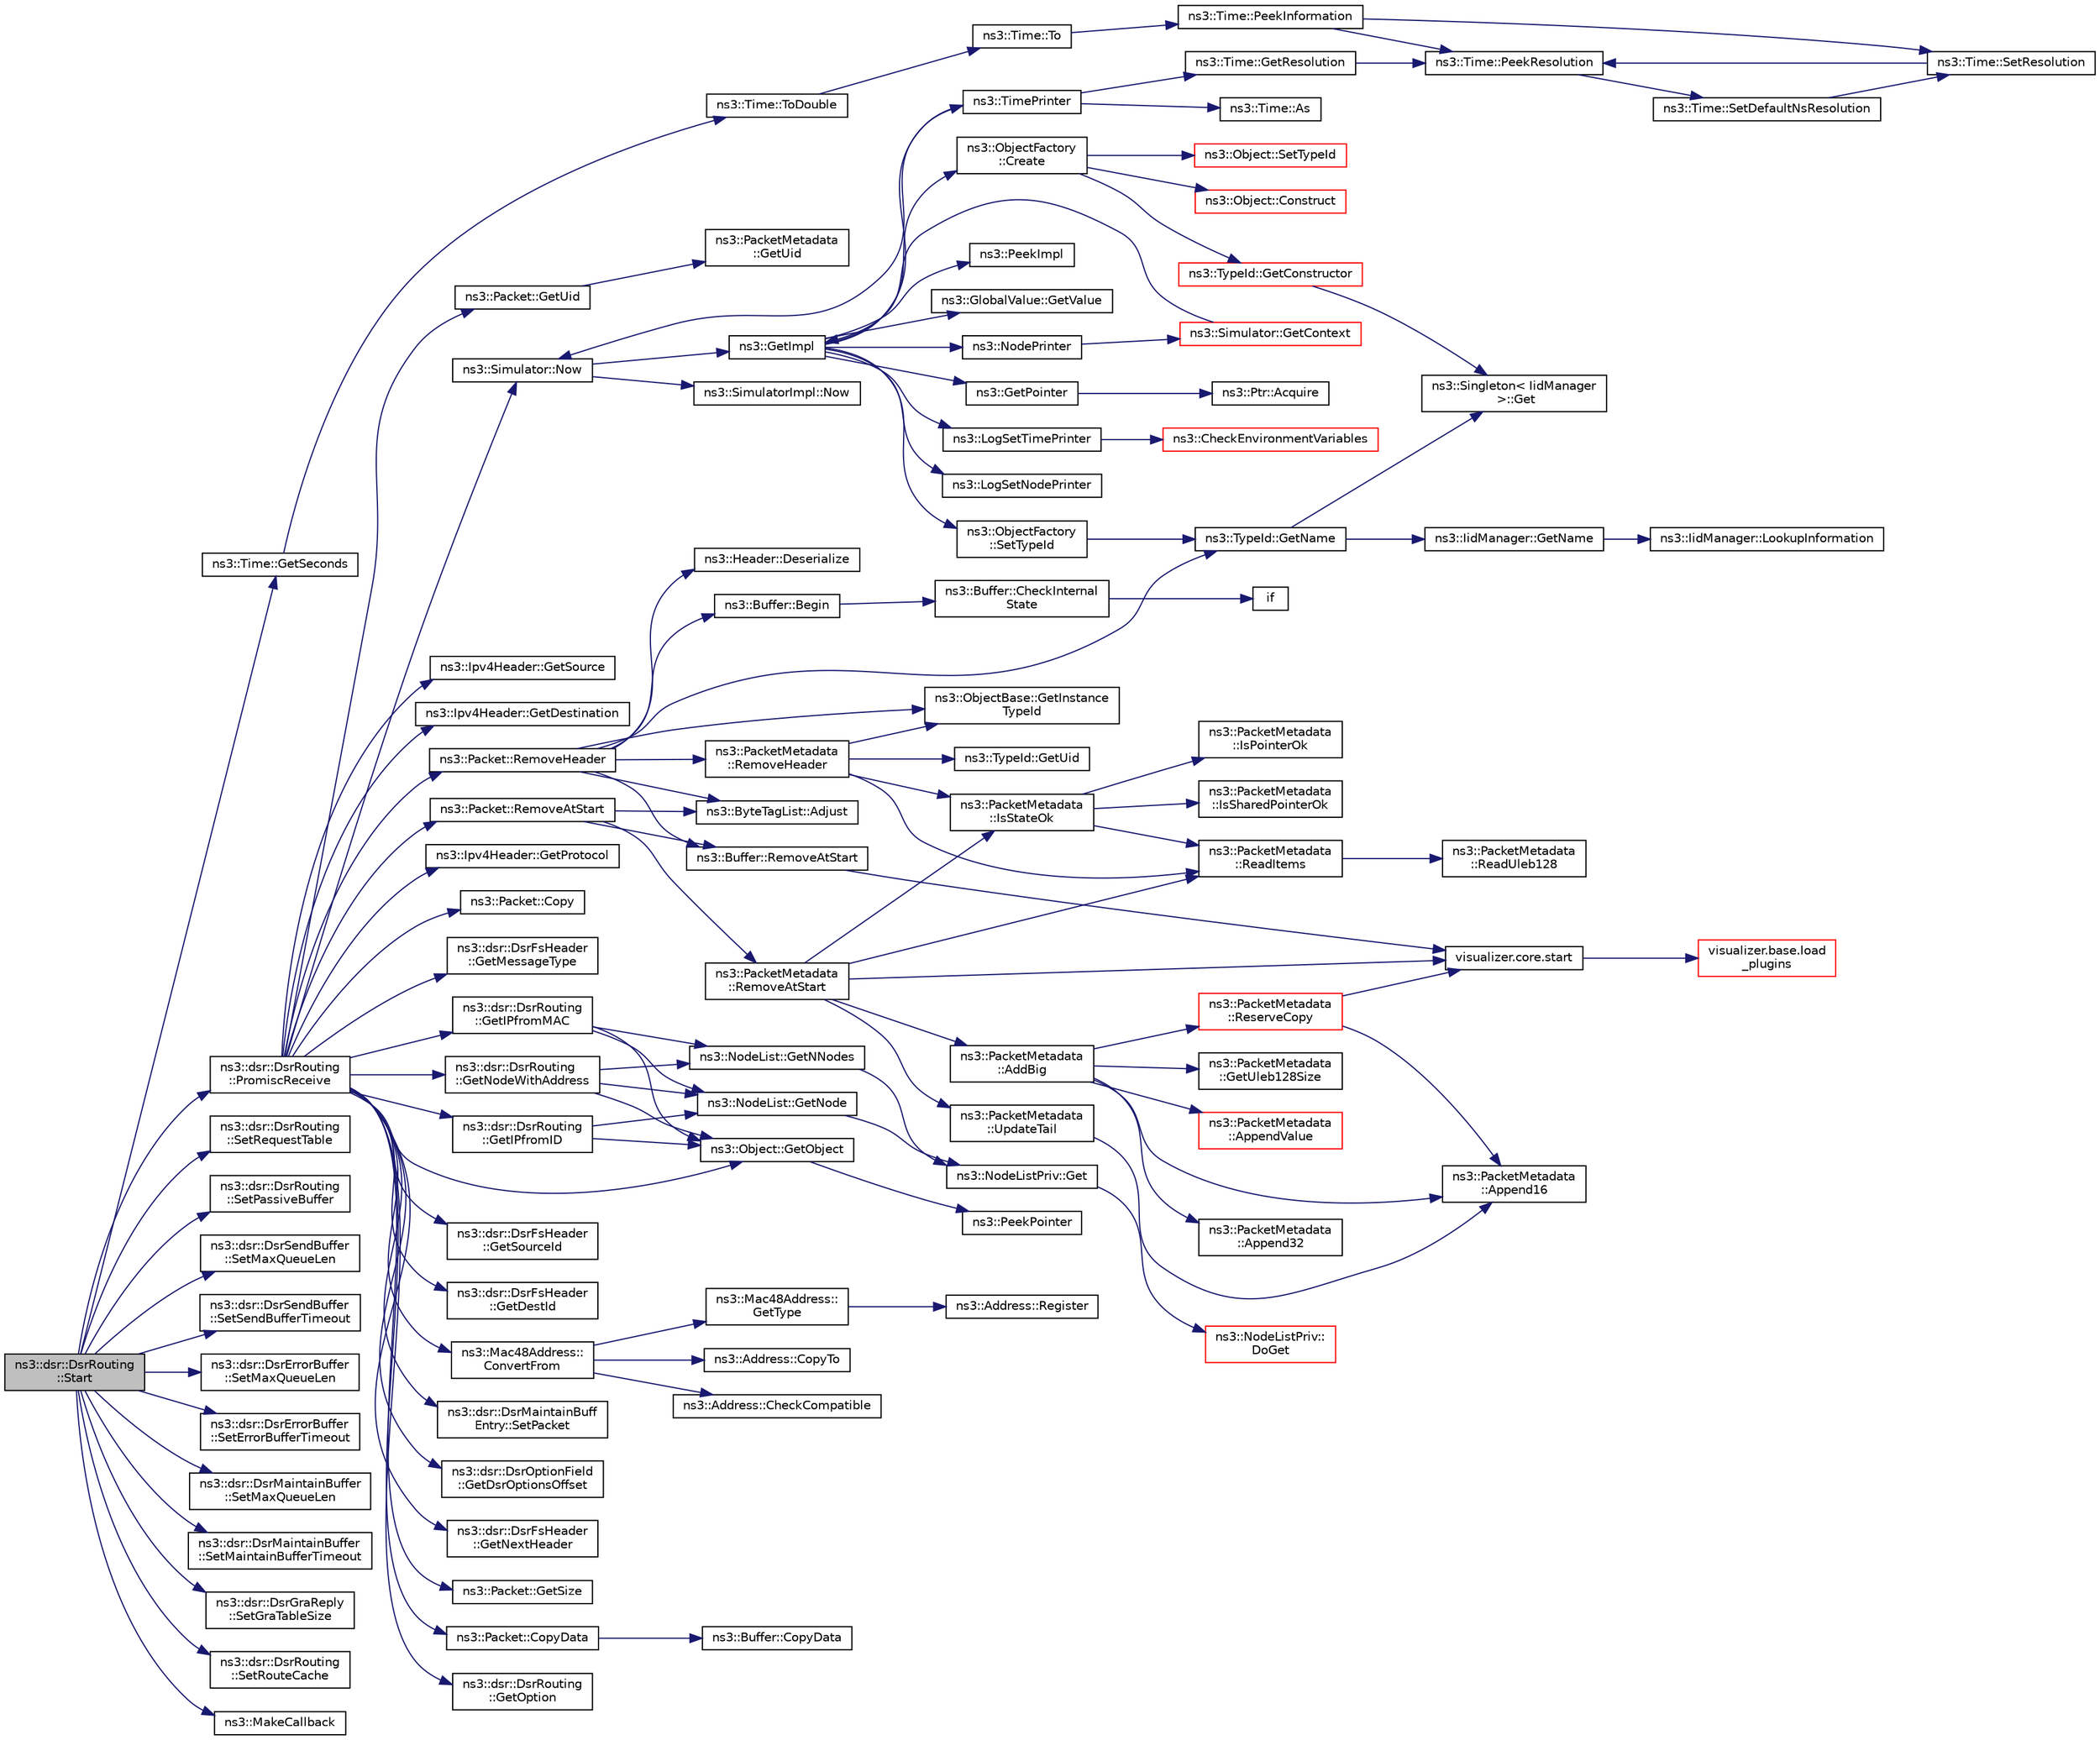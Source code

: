 digraph "ns3::dsr::DsrRouting::Start"
{
  edge [fontname="Helvetica",fontsize="10",labelfontname="Helvetica",labelfontsize="10"];
  node [fontname="Helvetica",fontsize="10",shape=record];
  rankdir="LR";
  Node1 [label="ns3::dsr::DsrRouting\l::Start",height=0.2,width=0.4,color="black", fillcolor="grey75", style="filled", fontcolor="black"];
  Node1 -> Node2 [color="midnightblue",fontsize="10",style="solid"];
  Node2 [label="ns3::Time::GetSeconds",height=0.2,width=0.4,color="black", fillcolor="white", style="filled",URL="$dc/d04/classns3_1_1Time.html#a8f20d5c3b0902d7b4320982f340b57c8"];
  Node2 -> Node3 [color="midnightblue",fontsize="10",style="solid"];
  Node3 [label="ns3::Time::ToDouble",height=0.2,width=0.4,color="black", fillcolor="white", style="filled",URL="$dc/d04/classns3_1_1Time.html#a5fc320666cc3f9b379e64e9263e332b3"];
  Node3 -> Node4 [color="midnightblue",fontsize="10",style="solid"];
  Node4 [label="ns3::Time::To",height=0.2,width=0.4,color="black", fillcolor="white", style="filled",URL="$dc/d04/classns3_1_1Time.html#a04904d9cb915f816b62df3d4e65ce78c"];
  Node4 -> Node5 [color="midnightblue",fontsize="10",style="solid"];
  Node5 [label="ns3::Time::PeekInformation",height=0.2,width=0.4,color="black", fillcolor="white", style="filled",URL="$dc/d04/classns3_1_1Time.html#a0b023c55c20582aa7c1781aacf128034"];
  Node5 -> Node6 [color="midnightblue",fontsize="10",style="solid"];
  Node6 [label="ns3::Time::PeekResolution",height=0.2,width=0.4,color="black", fillcolor="white", style="filled",URL="$dc/d04/classns3_1_1Time.html#a963e53522278fcbdf1ab9f7adbd0f5d6"];
  Node6 -> Node7 [color="midnightblue",fontsize="10",style="solid"];
  Node7 [label="ns3::Time::SetDefaultNsResolution",height=0.2,width=0.4,color="black", fillcolor="white", style="filled",URL="$dc/d04/classns3_1_1Time.html#a6a872e62f71dfa817fef2c549473d980"];
  Node7 -> Node8 [color="midnightblue",fontsize="10",style="solid"];
  Node8 [label="ns3::Time::SetResolution",height=0.2,width=0.4,color="black", fillcolor="white", style="filled",URL="$dc/d04/classns3_1_1Time.html#ac89165ba7715b66017a49c718f4aef09"];
  Node8 -> Node6 [color="midnightblue",fontsize="10",style="solid"];
  Node5 -> Node8 [color="midnightblue",fontsize="10",style="solid"];
  Node1 -> Node9 [color="midnightblue",fontsize="10",style="solid"];
  Node9 [label="ns3::dsr::DsrRouting\l::SetRequestTable",height=0.2,width=0.4,color="black", fillcolor="white", style="filled",URL="$df/d32/classns3_1_1dsr_1_1DsrRouting.html#a62fbce24642000a21a4e7c783f77c205",tooltip="Set the node. "];
  Node1 -> Node10 [color="midnightblue",fontsize="10",style="solid"];
  Node10 [label="ns3::dsr::DsrRouting\l::SetPassiveBuffer",height=0.2,width=0.4,color="black", fillcolor="white", style="filled",URL="$df/d32/classns3_1_1dsr_1_1DsrRouting.html#a10d09f5b58b469d0a7c92926f61dd9ab",tooltip="Set the node. "];
  Node1 -> Node11 [color="midnightblue",fontsize="10",style="solid"];
  Node11 [label="ns3::dsr::DsrSendBuffer\l::SetMaxQueueLen",height=0.2,width=0.4,color="black", fillcolor="white", style="filled",URL="$da/d14/classns3_1_1dsr_1_1DsrSendBuffer.html#a01d2c15d2f020c8f46b628426a98450f"];
  Node1 -> Node12 [color="midnightblue",fontsize="10",style="solid"];
  Node12 [label="ns3::dsr::DsrSendBuffer\l::SetSendBufferTimeout",height=0.2,width=0.4,color="black", fillcolor="white", style="filled",URL="$da/d14/classns3_1_1dsr_1_1DsrSendBuffer.html#a3b036f56c257571ae3fa5b5a49b2a57b"];
  Node1 -> Node13 [color="midnightblue",fontsize="10",style="solid"];
  Node13 [label="ns3::dsr::DsrErrorBuffer\l::SetMaxQueueLen",height=0.2,width=0.4,color="black", fillcolor="white", style="filled",URL="$d3/db1/classns3_1_1dsr_1_1DsrErrorBuffer.html#a33d6346a6ae17ae2c4deb4eb78e265d4"];
  Node1 -> Node14 [color="midnightblue",fontsize="10",style="solid"];
  Node14 [label="ns3::dsr::DsrErrorBuffer\l::SetErrorBufferTimeout",height=0.2,width=0.4,color="black", fillcolor="white", style="filled",URL="$d3/db1/classns3_1_1dsr_1_1DsrErrorBuffer.html#a97b369b6d8af902f6249d9746e85f4e2"];
  Node1 -> Node15 [color="midnightblue",fontsize="10",style="solid"];
  Node15 [label="ns3::dsr::DsrMaintainBuffer\l::SetMaxQueueLen",height=0.2,width=0.4,color="black", fillcolor="white", style="filled",URL="$d2/d89/classns3_1_1dsr_1_1DsrMaintainBuffer.html#a1e52f7157e94aea3e44003e9da22e7ff"];
  Node1 -> Node16 [color="midnightblue",fontsize="10",style="solid"];
  Node16 [label="ns3::dsr::DsrMaintainBuffer\l::SetMaintainBufferTimeout",height=0.2,width=0.4,color="black", fillcolor="white", style="filled",URL="$d2/d89/classns3_1_1dsr_1_1DsrMaintainBuffer.html#a480bdf66ecdb34f06413d76dcacd77e9"];
  Node1 -> Node17 [color="midnightblue",fontsize="10",style="solid"];
  Node17 [label="ns3::dsr::DsrGraReply\l::SetGraTableSize",height=0.2,width=0.4,color="black", fillcolor="white", style="filled",URL="$dc/d42/classns3_1_1dsr_1_1DsrGraReply.html#a9137731288aa4ea5e895ded38d85ffd0",tooltip="Set the gratuitous reply table size. "];
  Node1 -> Node18 [color="midnightblue",fontsize="10",style="solid"];
  Node18 [label="ns3::dsr::DsrRouting\l::SetRouteCache",height=0.2,width=0.4,color="black", fillcolor="white", style="filled",URL="$df/d32/classns3_1_1dsr_1_1DsrRouting.html#af61179a03e52ebee0822caac80a830ff",tooltip="Set the route cache. "];
  Node1 -> Node19 [color="midnightblue",fontsize="10",style="solid"];
  Node19 [label="ns3::MakeCallback",height=0.2,width=0.4,color="black", fillcolor="white", style="filled",URL="$dd/de0/group__makecallbackmemptr.html#ga9376283685aa99d204048d6a4b7610a4"];
  Node1 -> Node20 [color="midnightblue",fontsize="10",style="solid"];
  Node20 [label="ns3::dsr::DsrRouting\l::PromiscReceive",height=0.2,width=0.4,color="black", fillcolor="white", style="filled",URL="$df/d32/classns3_1_1dsr_1_1DsrRouting.html#a95d4ab6177fb07d4791a2ed82cd4a2bb",tooltip="Promiscuous receive data packets destined to some other node. "];
  Node20 -> Node21 [color="midnightblue",fontsize="10",style="solid"];
  Node21 [label="ns3::Packet::RemoveHeader",height=0.2,width=0.4,color="black", fillcolor="white", style="filled",URL="$dd/d7a/classns3_1_1Packet.html#a0961eccf975d75f902d40956c93ba63e",tooltip="Deserialize and remove the header from the internal buffer. "];
  Node21 -> Node22 [color="midnightblue",fontsize="10",style="solid"];
  Node22 [label="ns3::Header::Deserialize",height=0.2,width=0.4,color="black", fillcolor="white", style="filled",URL="$d6/dae/classns3_1_1Header.html#a78be9400bb66b2a8543606f395ef5396"];
  Node21 -> Node23 [color="midnightblue",fontsize="10",style="solid"];
  Node23 [label="ns3::Buffer::Begin",height=0.2,width=0.4,color="black", fillcolor="white", style="filled",URL="$da/d85/classns3_1_1Buffer.html#a893d4bf50df13e730b6cd0fda91b967f"];
  Node23 -> Node24 [color="midnightblue",fontsize="10",style="solid"];
  Node24 [label="ns3::Buffer::CheckInternal\lState",height=0.2,width=0.4,color="black", fillcolor="white", style="filled",URL="$da/d85/classns3_1_1Buffer.html#a6202ce7f1ecc1fc7a14cc13017375d14",tooltip="Checks the internal buffer structures consistency. "];
  Node24 -> Node25 [color="midnightblue",fontsize="10",style="solid"];
  Node25 [label="if",height=0.2,width=0.4,color="black", fillcolor="white", style="filled",URL="$d8/d0e/loss__ITU1238_8m.html#a419d895abe1313c35fa353c93802647e"];
  Node21 -> Node26 [color="midnightblue",fontsize="10",style="solid"];
  Node26 [label="ns3::ObjectBase::GetInstance\lTypeId",height=0.2,width=0.4,color="black", fillcolor="white", style="filled",URL="$d2/dac/classns3_1_1ObjectBase.html#abe5b43a6f5b99a92a4c3122db31f06fb"];
  Node21 -> Node27 [color="midnightblue",fontsize="10",style="solid"];
  Node27 [label="ns3::TypeId::GetName",height=0.2,width=0.4,color="black", fillcolor="white", style="filled",URL="$d6/d11/classns3_1_1TypeId.html#aa3c41c79ae428b3cb396a9c6bb3ef314"];
  Node27 -> Node28 [color="midnightblue",fontsize="10",style="solid"];
  Node28 [label="ns3::Singleton\< IidManager\l \>::Get",height=0.2,width=0.4,color="black", fillcolor="white", style="filled",URL="$d8/d77/classns3_1_1Singleton.html#a80a2cd3c25a27ea72add7a9f7a141ffa"];
  Node27 -> Node29 [color="midnightblue",fontsize="10",style="solid"];
  Node29 [label="ns3::IidManager::GetName",height=0.2,width=0.4,color="black", fillcolor="white", style="filled",URL="$d4/d1c/classns3_1_1IidManager.html#a5d68d0f0f44594dcdec239dbdb5bf53c"];
  Node29 -> Node30 [color="midnightblue",fontsize="10",style="solid"];
  Node30 [label="ns3::IidManager::LookupInformation",height=0.2,width=0.4,color="black", fillcolor="white", style="filled",URL="$d4/d1c/classns3_1_1IidManager.html#a6b1f4ba2815dba27a377e8a8db2384cf"];
  Node21 -> Node31 [color="midnightblue",fontsize="10",style="solid"];
  Node31 [label="ns3::Buffer::RemoveAtStart",height=0.2,width=0.4,color="black", fillcolor="white", style="filled",URL="$da/d85/classns3_1_1Buffer.html#adeecbb3e8f518aec6fee0437578ade4b"];
  Node31 -> Node32 [color="midnightblue",fontsize="10",style="solid"];
  Node32 [label="visualizer.core.start",height=0.2,width=0.4,color="black", fillcolor="white", style="filled",URL="$df/d6c/namespacevisualizer_1_1core.html#a2a35e5d8a34af358b508dac8635754e0"];
  Node32 -> Node33 [color="midnightblue",fontsize="10",style="solid"];
  Node33 [label="visualizer.base.load\l_plugins",height=0.2,width=0.4,color="red", fillcolor="white", style="filled",URL="$d4/d39/namespacevisualizer_1_1base.html#ad171497a5ff1afe0a73bedaebf35448f"];
  Node21 -> Node34 [color="midnightblue",fontsize="10",style="solid"];
  Node34 [label="ns3::ByteTagList::Adjust",height=0.2,width=0.4,color="black", fillcolor="white", style="filled",URL="$dd/d64/classns3_1_1ByteTagList.html#a1fec06d7e6daaf8039cf2a148e4090f2"];
  Node21 -> Node35 [color="midnightblue",fontsize="10",style="solid"];
  Node35 [label="ns3::PacketMetadata\l::RemoveHeader",height=0.2,width=0.4,color="black", fillcolor="white", style="filled",URL="$d1/db1/classns3_1_1PacketMetadata.html#afa8a589ec783d4998516d7f39f21242d",tooltip="Remove an header. "];
  Node35 -> Node26 [color="midnightblue",fontsize="10",style="solid"];
  Node35 -> Node36 [color="midnightblue",fontsize="10",style="solid"];
  Node36 [label="ns3::TypeId::GetUid",height=0.2,width=0.4,color="black", fillcolor="white", style="filled",URL="$d6/d11/classns3_1_1TypeId.html#acd3e41de6340d06299f4fd63e2ed8da0"];
  Node35 -> Node37 [color="midnightblue",fontsize="10",style="solid"];
  Node37 [label="ns3::PacketMetadata\l::IsStateOk",height=0.2,width=0.4,color="black", fillcolor="white", style="filled",URL="$d1/db1/classns3_1_1PacketMetadata.html#a208d3163e28704438cdd4d30318e489c",tooltip="Check if the metadata state is ok. "];
  Node37 -> Node38 [color="midnightblue",fontsize="10",style="solid"];
  Node38 [label="ns3::PacketMetadata\l::IsPointerOk",height=0.2,width=0.4,color="black", fillcolor="white", style="filled",URL="$d1/db1/classns3_1_1PacketMetadata.html#acf15fba7d020ebd77591619b5ad273c5",tooltip="Check if the position is valid. "];
  Node37 -> Node39 [color="midnightblue",fontsize="10",style="solid"];
  Node39 [label="ns3::PacketMetadata\l::ReadItems",height=0.2,width=0.4,color="black", fillcolor="white", style="filled",URL="$d1/db1/classns3_1_1PacketMetadata.html#a3719ad2c32313a9a1c74462322e8b517",tooltip="Read items. "];
  Node39 -> Node40 [color="midnightblue",fontsize="10",style="solid"];
  Node40 [label="ns3::PacketMetadata\l::ReadUleb128",height=0.2,width=0.4,color="black", fillcolor="white", style="filled",URL="$d1/db1/classns3_1_1PacketMetadata.html#a7ae75db766a843dbee8960ae8cbf23ee",tooltip="Read a ULEB128 (Unsigned Little Endian Base 128) coded number. "];
  Node37 -> Node41 [color="midnightblue",fontsize="10",style="solid"];
  Node41 [label="ns3::PacketMetadata\l::IsSharedPointerOk",height=0.2,width=0.4,color="black", fillcolor="white", style="filled",URL="$d1/db1/classns3_1_1PacketMetadata.html#ae62c5bb3dce611a0f8c5e9ba3ba8e26e",tooltip="Check if the position is valid. "];
  Node35 -> Node39 [color="midnightblue",fontsize="10",style="solid"];
  Node20 -> Node42 [color="midnightblue",fontsize="10",style="solid"];
  Node42 [label="ns3::Ipv4Header::GetProtocol",height=0.2,width=0.4,color="black", fillcolor="white", style="filled",URL="$d9/df1/classns3_1_1Ipv4Header.html#a0d1e98db7295b31e301552155de24a91"];
  Node20 -> Node43 [color="midnightblue",fontsize="10",style="solid"];
  Node43 [label="ns3::Packet::Copy",height=0.2,width=0.4,color="black", fillcolor="white", style="filled",URL="$dd/d7a/classns3_1_1Packet.html#a5d5c70802a5f77fc5f0001e0cfc1898b",tooltip="performs a COW copy of the packet. "];
  Node20 -> Node44 [color="midnightblue",fontsize="10",style="solid"];
  Node44 [label="ns3::dsr::DsrFsHeader\l::GetMessageType",height=0.2,width=0.4,color="black", fillcolor="white", style="filled",URL="$dc/dc2/classns3_1_1dsr_1_1DsrFsHeader.html#ac782397dd7797f91623f64ac38cd6ed2"];
  Node20 -> Node45 [color="midnightblue",fontsize="10",style="solid"];
  Node45 [label="ns3::dsr::DsrRouting\l::GetIPfromID",height=0.2,width=0.4,color="black", fillcolor="white", style="filled",URL="$df/d32/classns3_1_1dsr_1_1DsrRouting.html#abaf6e655b3bf50d3002c3739409d23a6",tooltip="Get the ip address from id. "];
  Node45 -> Node46 [color="midnightblue",fontsize="10",style="solid"];
  Node46 [label="ns3::NodeList::GetNode",height=0.2,width=0.4,color="black", fillcolor="white", style="filled",URL="$d0/dd8/classns3_1_1NodeList.html#a80ac09977d48d29db5c704ac8483cf6c"];
  Node46 -> Node47 [color="midnightblue",fontsize="10",style="solid"];
  Node47 [label="ns3::NodeListPriv::Get",height=0.2,width=0.4,color="black", fillcolor="white", style="filled",URL="$d4/d49/classns3_1_1NodeListPriv.html#a746ce1482b3c1cf31d5a50cd55cffa92",tooltip="Get the node list object. "];
  Node47 -> Node48 [color="midnightblue",fontsize="10",style="solid"];
  Node48 [label="ns3::NodeListPriv::\lDoGet",height=0.2,width=0.4,color="red", fillcolor="white", style="filled",URL="$d4/d49/classns3_1_1NodeListPriv.html#a6f0222de939567a488905f1c6876c4ca",tooltip="Get the node list object. "];
  Node45 -> Node49 [color="midnightblue",fontsize="10",style="solid"];
  Node49 [label="ns3::Object::GetObject",height=0.2,width=0.4,color="black", fillcolor="white", style="filled",URL="$d9/d77/classns3_1_1Object.html#a13e18c00017096c8381eb651d5bd0783"];
  Node49 -> Node50 [color="midnightblue",fontsize="10",style="solid"];
  Node50 [label="ns3::PeekPointer",height=0.2,width=0.4,color="black", fillcolor="white", style="filled",URL="$d7/d2e/namespacens3.html#af2a7557fe9afdd98d8f6f8f6e412cf5a"];
  Node20 -> Node51 [color="midnightblue",fontsize="10",style="solid"];
  Node51 [label="ns3::dsr::DsrFsHeader\l::GetSourceId",height=0.2,width=0.4,color="black", fillcolor="white", style="filled",URL="$dc/dc2/classns3_1_1dsr_1_1DsrFsHeader.html#a37a497f8e8a46f1de8b8b9e8df4f5a85"];
  Node20 -> Node52 [color="midnightblue",fontsize="10",style="solid"];
  Node52 [label="ns3::dsr::DsrFsHeader\l::GetDestId",height=0.2,width=0.4,color="black", fillcolor="white", style="filled",URL="$dc/dc2/classns3_1_1dsr_1_1DsrFsHeader.html#ab7f416f0c7f37cc143d482e18712a91f"];
  Node20 -> Node53 [color="midnightblue",fontsize="10",style="solid"];
  Node53 [label="ns3::dsr::DsrRouting\l::GetIPfromMAC",height=0.2,width=0.4,color="black", fillcolor="white", style="filled",URL="$df/d32/classns3_1_1dsr_1_1DsrRouting.html#a5914e79eec0e5e33be08f55321e8aaea",tooltip="Get the Ip address from mac address. "];
  Node53 -> Node54 [color="midnightblue",fontsize="10",style="solid"];
  Node54 [label="ns3::NodeList::GetNNodes",height=0.2,width=0.4,color="black", fillcolor="white", style="filled",URL="$d0/dd8/classns3_1_1NodeList.html#a1d110b1670005895dd5812baab13682a"];
  Node54 -> Node47 [color="midnightblue",fontsize="10",style="solid"];
  Node53 -> Node46 [color="midnightblue",fontsize="10",style="solid"];
  Node53 -> Node49 [color="midnightblue",fontsize="10",style="solid"];
  Node20 -> Node55 [color="midnightblue",fontsize="10",style="solid"];
  Node55 [label="ns3::Mac48Address::\lConvertFrom",height=0.2,width=0.4,color="black", fillcolor="white", style="filled",URL="$db/dee/classns3_1_1Mac48Address.html#a911ce13603a9ef837545a032b6523ae4"];
  Node55 -> Node56 [color="midnightblue",fontsize="10",style="solid"];
  Node56 [label="ns3::Address::CheckCompatible",height=0.2,width=0.4,color="black", fillcolor="white", style="filled",URL="$d2/d5f/classns3_1_1Address.html#a38688466338cf075e21fe45f7207c51f"];
  Node55 -> Node57 [color="midnightblue",fontsize="10",style="solid"];
  Node57 [label="ns3::Mac48Address::\lGetType",height=0.2,width=0.4,color="black", fillcolor="white", style="filled",URL="$db/dee/classns3_1_1Mac48Address.html#a5d365853b58b7acb2cc1cf905115891b",tooltip="Return the Type of address. "];
  Node57 -> Node58 [color="midnightblue",fontsize="10",style="solid"];
  Node58 [label="ns3::Address::Register",height=0.2,width=0.4,color="black", fillcolor="white", style="filled",URL="$d2/d5f/classns3_1_1Address.html#a75d239c79bb3c39d64a8db4f2d3d9b20"];
  Node55 -> Node59 [color="midnightblue",fontsize="10",style="solid"];
  Node59 [label="ns3::Address::CopyTo",height=0.2,width=0.4,color="black", fillcolor="white", style="filled",URL="$d2/d5f/classns3_1_1Address.html#a6d2f5089f145dc5ce1e20abc263d511d",tooltip="Copy the address bytes into a buffer. "];
  Node20 -> Node60 [color="midnightblue",fontsize="10",style="solid"];
  Node60 [label="ns3::dsr::DsrMaintainBuff\lEntry::SetPacket",height=0.2,width=0.4,color="black", fillcolor="white", style="filled",URL="$dd/d10/classns3_1_1dsr_1_1DsrMaintainBuffEntry.html#a2f8880c2042a4428804ee7fa0dfc4f21"];
  Node20 -> Node61 [color="midnightblue",fontsize="10",style="solid"];
  Node61 [label="ns3::dsr::DsrRouting\l::GetNodeWithAddress",height=0.2,width=0.4,color="black", fillcolor="white", style="filled",URL="$df/d32/classns3_1_1dsr_1_1DsrRouting.html#aa301f5bb9481fe5392297015328e6332",tooltip="Get the node with give ip address. "];
  Node61 -> Node54 [color="midnightblue",fontsize="10",style="solid"];
  Node61 -> Node46 [color="midnightblue",fontsize="10",style="solid"];
  Node61 -> Node49 [color="midnightblue",fontsize="10",style="solid"];
  Node20 -> Node49 [color="midnightblue",fontsize="10",style="solid"];
  Node20 -> Node62 [color="midnightblue",fontsize="10",style="solid"];
  Node62 [label="ns3::dsr::DsrOptionField\l::GetDsrOptionsOffset",height=0.2,width=0.4,color="black", fillcolor="white", style="filled",URL="$d7/d28/classns3_1_1dsr_1_1DsrOptionField.html#a38af1f50ae6f4e7a4a4cf6afd99c5a74",tooltip="Get the offset where the options begin, measured from the start of the extension header. "];
  Node20 -> Node63 [color="midnightblue",fontsize="10",style="solid"];
  Node63 [label="ns3::dsr::DsrFsHeader\l::GetNextHeader",height=0.2,width=0.4,color="black", fillcolor="white", style="filled",URL="$dc/dc2/classns3_1_1dsr_1_1DsrFsHeader.html#aff0f05ec49bde5ba47d202494f537d72",tooltip="Get the next header. "];
  Node20 -> Node64 [color="midnightblue",fontsize="10",style="solid"];
  Node64 [label="ns3::Packet::RemoveAtStart",height=0.2,width=0.4,color="black", fillcolor="white", style="filled",URL="$dd/d7a/classns3_1_1Packet.html#a78aa207e7921dd2f9f7e0d0b7a1c730a",tooltip="Remove size bytes from the start of the current packet. "];
  Node64 -> Node31 [color="midnightblue",fontsize="10",style="solid"];
  Node64 -> Node34 [color="midnightblue",fontsize="10",style="solid"];
  Node64 -> Node65 [color="midnightblue",fontsize="10",style="solid"];
  Node65 [label="ns3::PacketMetadata\l::RemoveAtStart",height=0.2,width=0.4,color="black", fillcolor="white", style="filled",URL="$d1/db1/classns3_1_1PacketMetadata.html#a9a0300e7ae709f269d59b6733e590d56",tooltip="Remove a chunk of metadata at the metadata start. "];
  Node65 -> Node37 [color="midnightblue",fontsize="10",style="solid"];
  Node65 -> Node32 [color="midnightblue",fontsize="10",style="solid"];
  Node65 -> Node39 [color="midnightblue",fontsize="10",style="solid"];
  Node65 -> Node66 [color="midnightblue",fontsize="10",style="solid"];
  Node66 [label="ns3::PacketMetadata\l::AddBig",height=0.2,width=0.4,color="black", fillcolor="white", style="filled",URL="$d1/db1/classns3_1_1PacketMetadata.html#ae89a0bf5e3dcd624bd37bc8ca67544da",tooltip="Add a \"Big\" Item (a SmallItem plus an ExtraItem) "];
  Node66 -> Node67 [color="midnightblue",fontsize="10",style="solid"];
  Node67 [label="ns3::PacketMetadata\l::GetUleb128Size",height=0.2,width=0.4,color="black", fillcolor="white", style="filled",URL="$d1/db1/classns3_1_1PacketMetadata.html#a4ea634655d1780a2b4dd9a3ac54c3501",tooltip="Get the ULEB128 (Unsigned Little Endian Base 128) size. "];
  Node66 -> Node68 [color="midnightblue",fontsize="10",style="solid"];
  Node68 [label="ns3::PacketMetadata\l::ReserveCopy",height=0.2,width=0.4,color="red", fillcolor="white", style="filled",URL="$d1/db1/classns3_1_1PacketMetadata.html#a18a4039a86f4c212742f6359849ddfd6",tooltip="Reserve space and make a metadata copy. "];
  Node68 -> Node32 [color="midnightblue",fontsize="10",style="solid"];
  Node68 -> Node69 [color="midnightblue",fontsize="10",style="solid"];
  Node69 [label="ns3::PacketMetadata\l::Append16",height=0.2,width=0.4,color="black", fillcolor="white", style="filled",URL="$d1/db1/classns3_1_1PacketMetadata.html#ab80adc9c544b0f087715acf15e255707",tooltip="Append a 16-bit value to the buffer. "];
  Node66 -> Node69 [color="midnightblue",fontsize="10",style="solid"];
  Node66 -> Node70 [color="midnightblue",fontsize="10",style="solid"];
  Node70 [label="ns3::PacketMetadata\l::AppendValue",height=0.2,width=0.4,color="red", fillcolor="white", style="filled",URL="$d1/db1/classns3_1_1PacketMetadata.html#a48151488856a00fc7325c3e761b19b97",tooltip="Append a value to the buffer. "];
  Node66 -> Node71 [color="midnightblue",fontsize="10",style="solid"];
  Node71 [label="ns3::PacketMetadata\l::Append32",height=0.2,width=0.4,color="black", fillcolor="white", style="filled",URL="$d1/db1/classns3_1_1PacketMetadata.html#a254b3766510c9b38a2ad0bec6d973f15",tooltip="Append a 32-bit value to the buffer. "];
  Node65 -> Node72 [color="midnightblue",fontsize="10",style="solid"];
  Node72 [label="ns3::PacketMetadata\l::UpdateTail",height=0.2,width=0.4,color="black", fillcolor="white", style="filled",URL="$d1/db1/classns3_1_1PacketMetadata.html#ad975bb9c1c0a6875ccc2309f071c5b55",tooltip="Update the tail. "];
  Node72 -> Node69 [color="midnightblue",fontsize="10",style="solid"];
  Node20 -> Node73 [color="midnightblue",fontsize="10",style="solid"];
  Node73 [label="ns3::Packet::GetSize",height=0.2,width=0.4,color="black", fillcolor="white", style="filled",URL="$dd/d7a/classns3_1_1Packet.html#a462855c9929954d4301a4edfe55f4f1c",tooltip="Returns the the size in bytes of the packet (including the zero-filled initial payload). "];
  Node20 -> Node74 [color="midnightblue",fontsize="10",style="solid"];
  Node74 [label="ns3::Packet::CopyData",height=0.2,width=0.4,color="black", fillcolor="white", style="filled",URL="$dd/d7a/classns3_1_1Packet.html#a5a6d304b9e0d90733919ffe224b98f0d",tooltip="Copy the packet contents to a byte buffer. "];
  Node74 -> Node75 [color="midnightblue",fontsize="10",style="solid"];
  Node75 [label="ns3::Buffer::CopyData",height=0.2,width=0.4,color="black", fillcolor="white", style="filled",URL="$da/d85/classns3_1_1Buffer.html#aec4a3fd349f94e449b4b2d14dd964a4c"];
  Node20 -> Node76 [color="midnightblue",fontsize="10",style="solid"];
  Node76 [label="ns3::dsr::DsrRouting\l::GetOption",height=0.2,width=0.4,color="black", fillcolor="white", style="filled",URL="$df/d32/classns3_1_1dsr_1_1DsrRouting.html#a5cdb4c336831a3158c6ba12d226a198e",tooltip="Get the option corresponding to optionNumber. "];
  Node20 -> Node77 [color="midnightblue",fontsize="10",style="solid"];
  Node77 [label="ns3::Simulator::Now",height=0.2,width=0.4,color="black", fillcolor="white", style="filled",URL="$d7/deb/classns3_1_1Simulator.html#ac3178fa975b419f7875e7105be122800"];
  Node77 -> Node78 [color="midnightblue",fontsize="10",style="solid"];
  Node78 [label="ns3::GetImpl",height=0.2,width=0.4,color="black", fillcolor="white", style="filled",URL="$d4/d8b/group__simulator.html#ga42eb4eddad41528d4d99794a3dae3fd0",tooltip="Get the SimulatorImpl singleton. "];
  Node78 -> Node79 [color="midnightblue",fontsize="10",style="solid"];
  Node79 [label="ns3::PeekImpl",height=0.2,width=0.4,color="black", fillcolor="white", style="filled",URL="$d4/d8b/group__simulator.html#ga233c5c38de117e4e4a5a9cd168694792",tooltip="Get the static SimulatorImpl instance. "];
  Node78 -> Node80 [color="midnightblue",fontsize="10",style="solid"];
  Node80 [label="ns3::GlobalValue::GetValue",height=0.2,width=0.4,color="black", fillcolor="white", style="filled",URL="$dc/d02/classns3_1_1GlobalValue.html#aa33773cb952ba3c285a03ae2c4769b84"];
  Node78 -> Node81 [color="midnightblue",fontsize="10",style="solid"];
  Node81 [label="ns3::ObjectFactory\l::SetTypeId",height=0.2,width=0.4,color="black", fillcolor="white", style="filled",URL="$d5/d0d/classns3_1_1ObjectFactory.html#a77dcd099064038a1eb7a6b8251229ec3"];
  Node81 -> Node27 [color="midnightblue",fontsize="10",style="solid"];
  Node78 -> Node82 [color="midnightblue",fontsize="10",style="solid"];
  Node82 [label="ns3::GetPointer",height=0.2,width=0.4,color="black", fillcolor="white", style="filled",URL="$d7/d2e/namespacens3.html#ab4e173cdfd43d17c1a40d5348510a670"];
  Node82 -> Node83 [color="midnightblue",fontsize="10",style="solid"];
  Node83 [label="ns3::Ptr::Acquire",height=0.2,width=0.4,color="black", fillcolor="white", style="filled",URL="$dc/d90/classns3_1_1Ptr.html#a9579b15e8c42dcdff5869d9d987562fb"];
  Node78 -> Node84 [color="midnightblue",fontsize="10",style="solid"];
  Node84 [label="ns3::ObjectFactory\l::Create",height=0.2,width=0.4,color="black", fillcolor="white", style="filled",URL="$d5/d0d/classns3_1_1ObjectFactory.html#a18152e93f0a6fe184ed7300cb31e9896"];
  Node84 -> Node85 [color="midnightblue",fontsize="10",style="solid"];
  Node85 [label="ns3::TypeId::GetConstructor",height=0.2,width=0.4,color="red", fillcolor="white", style="filled",URL="$d6/d11/classns3_1_1TypeId.html#ad9b0bc71ee7593a1ff23ff8d53938e95"];
  Node85 -> Node28 [color="midnightblue",fontsize="10",style="solid"];
  Node84 -> Node86 [color="midnightblue",fontsize="10",style="solid"];
  Node86 [label="ns3::Object::SetTypeId",height=0.2,width=0.4,color="red", fillcolor="white", style="filled",URL="$d9/d77/classns3_1_1Object.html#a19b1ebd8ec8fe404845e665880a6c5ad"];
  Node84 -> Node87 [color="midnightblue",fontsize="10",style="solid"];
  Node87 [label="ns3::Object::Construct",height=0.2,width=0.4,color="red", fillcolor="white", style="filled",URL="$d9/d77/classns3_1_1Object.html#a636e8411dc5228771f45c9b805d348fa"];
  Node78 -> Node88 [color="midnightblue",fontsize="10",style="solid"];
  Node88 [label="ns3::LogSetTimePrinter",height=0.2,width=0.4,color="black", fillcolor="white", style="filled",URL="$d7/d2e/namespacens3.html#acf6a1749b3febc5a6a5b2b8620138d80"];
  Node88 -> Node89 [color="midnightblue",fontsize="10",style="solid"];
  Node89 [label="ns3::CheckEnvironmentVariables",height=0.2,width=0.4,color="red", fillcolor="white", style="filled",URL="$d8/dff/group__logging.html#gacdc0bdeb2d8a90089d4fb09c4b8569ff"];
  Node78 -> Node90 [color="midnightblue",fontsize="10",style="solid"];
  Node90 [label="ns3::TimePrinter",height=0.2,width=0.4,color="black", fillcolor="white", style="filled",URL="$d8/dff/group__logging.html#gaaad3642e8247a056cd83001d805b0812"];
  Node90 -> Node91 [color="midnightblue",fontsize="10",style="solid"];
  Node91 [label="ns3::Time::GetResolution",height=0.2,width=0.4,color="black", fillcolor="white", style="filled",URL="$dc/d04/classns3_1_1Time.html#a1444f0f08b5e19f031157609e32fcf98"];
  Node91 -> Node6 [color="midnightblue",fontsize="10",style="solid"];
  Node90 -> Node77 [color="midnightblue",fontsize="10",style="solid"];
  Node90 -> Node92 [color="midnightblue",fontsize="10",style="solid"];
  Node92 [label="ns3::Time::As",height=0.2,width=0.4,color="black", fillcolor="white", style="filled",URL="$dc/d04/classns3_1_1Time.html#a0bb1110638ce9938248bd07865a328ab"];
  Node78 -> Node93 [color="midnightblue",fontsize="10",style="solid"];
  Node93 [label="ns3::LogSetNodePrinter",height=0.2,width=0.4,color="black", fillcolor="white", style="filled",URL="$d7/d2e/namespacens3.html#aa6e659ca357c8309352fa0f146793810"];
  Node78 -> Node94 [color="midnightblue",fontsize="10",style="solid"];
  Node94 [label="ns3::NodePrinter",height=0.2,width=0.4,color="black", fillcolor="white", style="filled",URL="$d8/dff/group__logging.html#gaaffbf70ff3766cd62b8bbd9b140d2a1b"];
  Node94 -> Node95 [color="midnightblue",fontsize="10",style="solid"];
  Node95 [label="ns3::Simulator::GetContext",height=0.2,width=0.4,color="red", fillcolor="white", style="filled",URL="$d7/deb/classns3_1_1Simulator.html#a8514b74ee2c42916b351b33c4a963bb0"];
  Node95 -> Node78 [color="midnightblue",fontsize="10",style="solid"];
  Node77 -> Node96 [color="midnightblue",fontsize="10",style="solid"];
  Node96 [label="ns3::SimulatorImpl::Now",height=0.2,width=0.4,color="black", fillcolor="white", style="filled",URL="$d2/d19/classns3_1_1SimulatorImpl.html#aa516c50060846adc6fd316e83ef0797c"];
  Node20 -> Node97 [color="midnightblue",fontsize="10",style="solid"];
  Node97 [label="ns3::Packet::GetUid",height=0.2,width=0.4,color="black", fillcolor="white", style="filled",URL="$dd/d7a/classns3_1_1Packet.html#a1f212c825b50e54d94f5b9ae99592e6a",tooltip="Returns the packet&#39;s Uid. "];
  Node97 -> Node98 [color="midnightblue",fontsize="10",style="solid"];
  Node98 [label="ns3::PacketMetadata\l::GetUid",height=0.2,width=0.4,color="black", fillcolor="white", style="filled",URL="$d1/db1/classns3_1_1PacketMetadata.html#a08284bf2d5d0690d16a2eee813122ede",tooltip="Get the packet Uid. "];
  Node20 -> Node99 [color="midnightblue",fontsize="10",style="solid"];
  Node99 [label="ns3::Ipv4Header::GetSource",height=0.2,width=0.4,color="black", fillcolor="white", style="filled",URL="$d9/df1/classns3_1_1Ipv4Header.html#a350174921bb065f8f0e580d8b1dd4433"];
  Node20 -> Node100 [color="midnightblue",fontsize="10",style="solid"];
  Node100 [label="ns3::Ipv4Header::GetDestination",height=0.2,width=0.4,color="black", fillcolor="white", style="filled",URL="$d9/df1/classns3_1_1Ipv4Header.html#a6723c42237bab47f74dd3a0123a9c6d1"];
}
